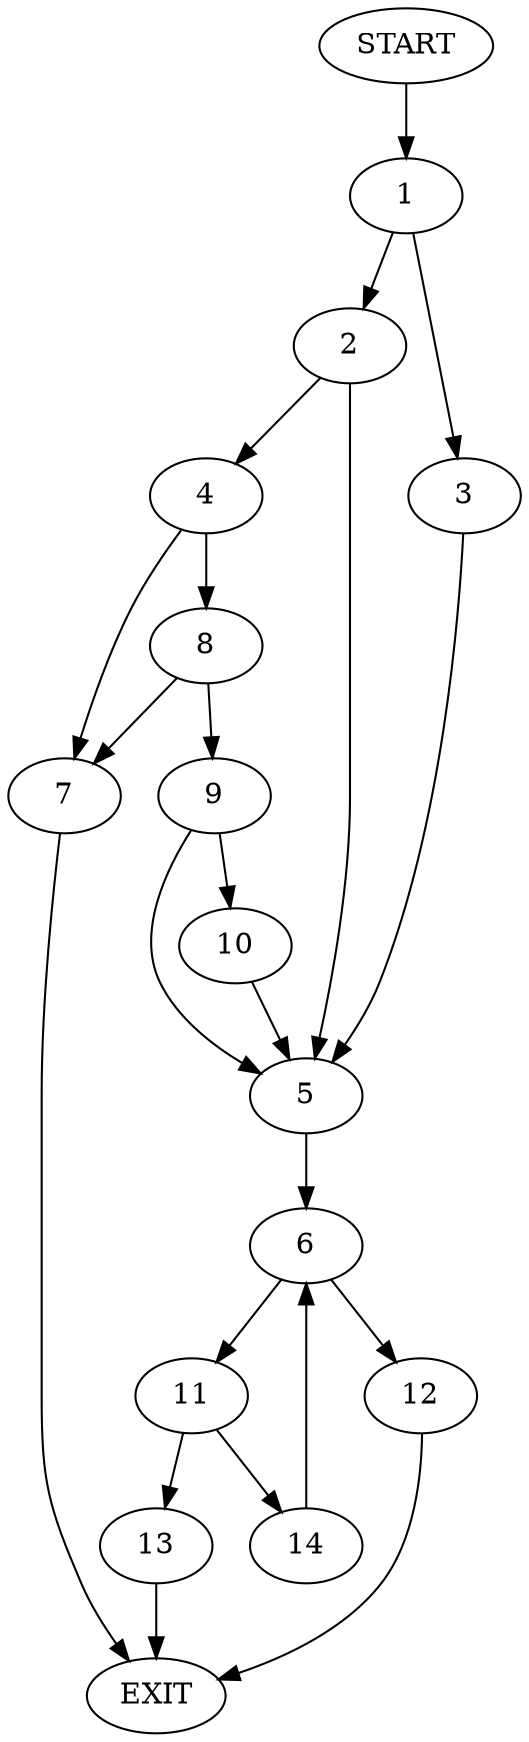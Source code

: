 digraph {
0 [label="START"]
15 [label="EXIT"]
0 -> 1
1 -> 2
1 -> 3
2 -> 4
2 -> 5
3 -> 5
5 -> 6
4 -> 7
4 -> 8
8 -> 9
8 -> 7
7 -> 15
9 -> 10
9 -> 5
10 -> 5
6 -> 11
6 -> 12
12 -> 15
11 -> 13
11 -> 14
13 -> 15
14 -> 6
}

